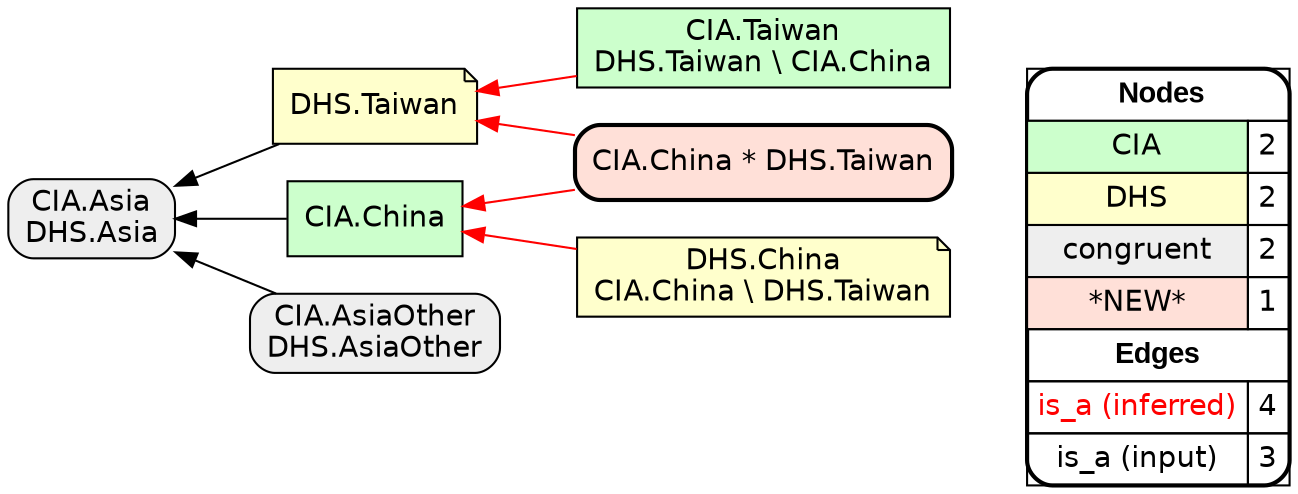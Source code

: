 digraph{
rankdir=RL
node[shape=box style=filled fillcolor="#CCFFCC" fontname="helvetica"] 
"CIA.China"
"CIA.Taiwan\nDHS.Taiwan \\ CIA.China"
node[shape=note style=filled fillcolor="#FFFFCC" fontname="helvetica"] 
"DHS.China\nCIA.China \\ DHS.Taiwan"
"DHS.Taiwan"
node[shape=box style="filled,rounded" fillcolor="#EEEEEE" fontname="helvetica"] 
"CIA.AsiaOther\nDHS.AsiaOther"
"CIA.Asia\nDHS.Asia"
node[shape=box style="filled,rounded,bold" fillcolor="#FFE0D8" fontname="helvetica"] 
"CIA.China * DHS.Taiwan"
edge[arrowhead=normal style=dotted color="#000000" constraint=true penwidth=1]
edge[arrowhead=normal style=solid color="#FF0000" constraint=true penwidth=1]
"DHS.China\nCIA.China \\ DHS.Taiwan" -> "CIA.China"
"CIA.China * DHS.Taiwan" -> "CIA.China"
"CIA.China * DHS.Taiwan" -> "DHS.Taiwan"
"CIA.Taiwan\nDHS.Taiwan \\ CIA.China" -> "DHS.Taiwan"
edge[arrowhead=normal style=solid color="#000000" constraint=true penwidth=1]
"CIA.China" -> "CIA.Asia\nDHS.Asia"
"CIA.AsiaOther\nDHS.AsiaOther" -> "CIA.Asia\nDHS.Asia"
"DHS.Taiwan" -> "CIA.Asia\nDHS.Asia"
node[shape=box] 
{rank=source Legend [fillcolor= white margin=0 label=< 
 <TABLE BORDER="0" CELLBORDER="1" CELLSPACING="0" CELLPADDING="4"> 
<TR> <TD COLSPAN="2"><font face="Arial Black"> Nodes</font></TD> </TR> 
<TR> 
 <TD bgcolor="#CCFFCC" fontname="helvetica">CIA</TD> 
 <TD>2</TD> 
 </TR> 
<TR> 
 <TD bgcolor="#FFFFCC" fontname="helvetica">DHS</TD> 
 <TD>2</TD> 
 </TR> 
<TR> 
 <TD bgcolor="#EEEEEE" fontname="helvetica">congruent</TD> 
 <TD>2</TD> 
 </TR> 
<TR> 
 <TD bgcolor="#FFE0D8" fontname="helvetica">*NEW*</TD> 
 <TD>1</TD> 
 </TR> 
<TR> <TD COLSPAN="2"><font face = "Arial Black"> Edges </font></TD> </TR> 
<TR> 
 <TD><font color ="#FF0000">is_a (inferred)</font></TD><TD>4</TD>
</TR>
<TR> 
 <TD><font color ="#000000">is_a (input)</font></TD><TD>3</TD>
</TR>
</TABLE> 
 >] } 
}